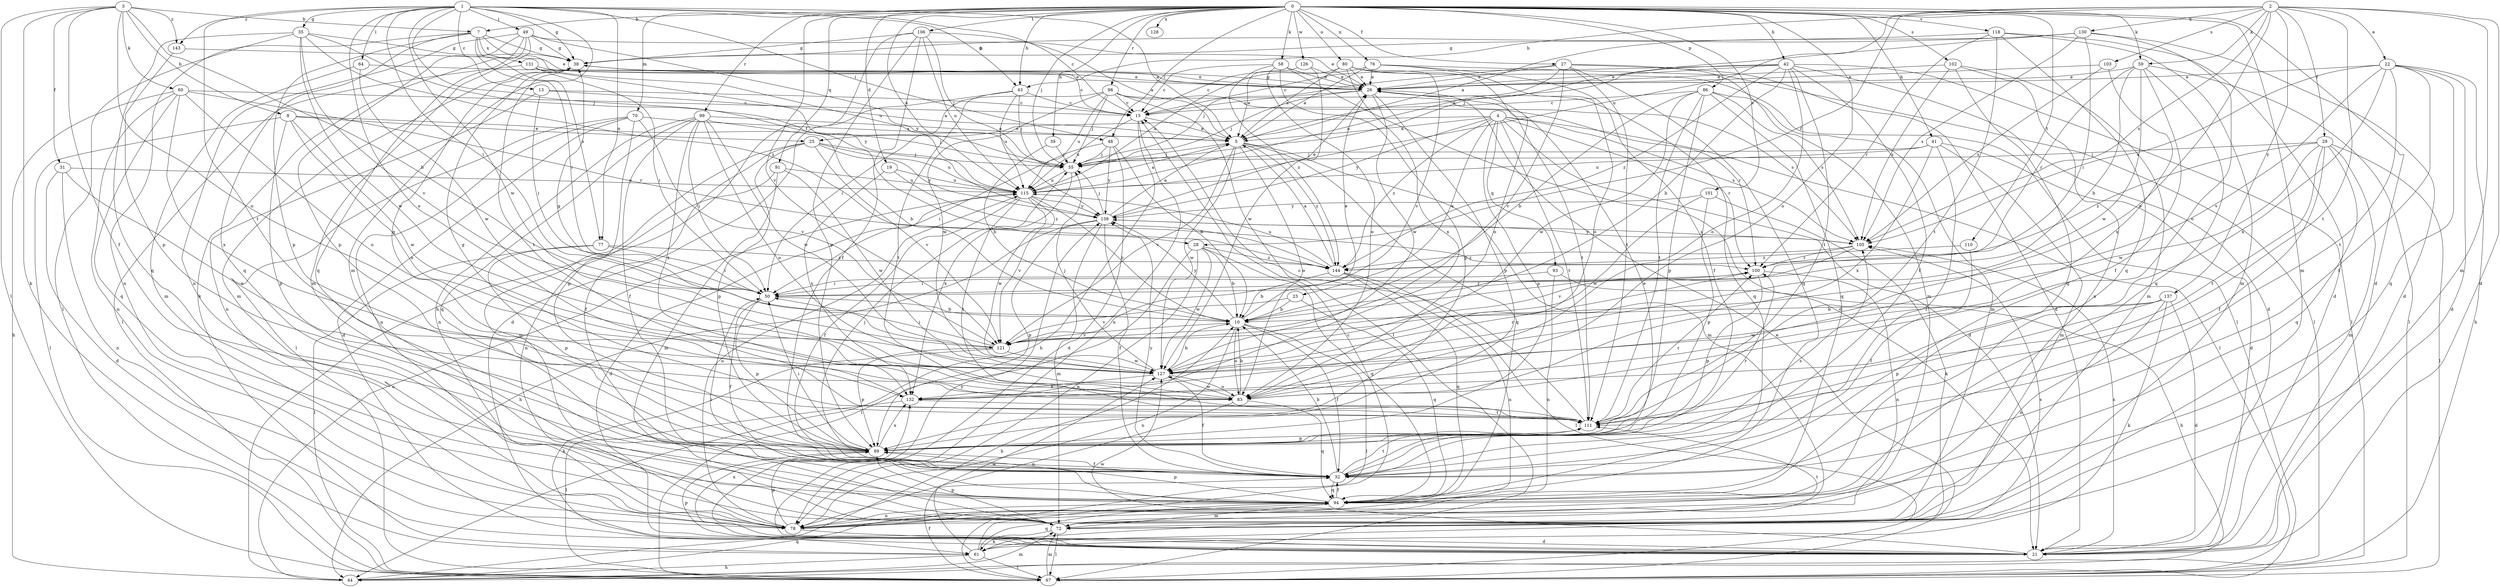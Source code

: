 strict digraph  {
0;
1;
2;
3;
4;
5;
7;
8;
10;
13;
15;
19;
21;
22;
23;
25;
26;
27;
28;
29;
31;
32;
35;
38;
39;
41;
42;
43;
44;
48;
49;
50;
55;
58;
59;
60;
61;
64;
67;
70;
72;
76;
77;
78;
80;
83;
86;
89;
91;
93;
94;
98;
99;
100;
101;
102;
103;
105;
106;
110;
111;
115;
118;
121;
126;
127;
128;
130;
131;
132;
137;
138;
143;
144;
0 -> 7  [label=b];
0 -> 19  [label=d];
0 -> 21  [label=d];
0 -> 27  [label=f];
0 -> 39  [label=h];
0 -> 41  [label=h];
0 -> 42  [label=h];
0 -> 43  [label=h];
0 -> 48  [label=i];
0 -> 55  [label=j];
0 -> 58  [label=k];
0 -> 59  [label=k];
0 -> 70  [label=m];
0 -> 72  [label=m];
0 -> 76  [label=n];
0 -> 80  [label=o];
0 -> 83  [label=o];
0 -> 86  [label=p];
0 -> 91  [label=q];
0 -> 98  [label=r];
0 -> 99  [label=r];
0 -> 101  [label=s];
0 -> 102  [label=s];
0 -> 106  [label=t];
0 -> 110  [label=t];
0 -> 115  [label=u];
0 -> 118  [label=v];
0 -> 121  [label=v];
0 -> 126  [label=w];
0 -> 128  [label=x];
1 -> 5  [label=a];
1 -> 13  [label=c];
1 -> 15  [label=c];
1 -> 28  [label=f];
1 -> 35  [label=g];
1 -> 38  [label=g];
1 -> 43  [label=h];
1 -> 48  [label=i];
1 -> 49  [label=i];
1 -> 50  [label=i];
1 -> 64  [label=l];
1 -> 72  [label=m];
1 -> 77  [label=n];
1 -> 83  [label=o];
1 -> 111  [label=t];
1 -> 127  [label=w];
1 -> 143  [label=z];
2 -> 21  [label=d];
2 -> 22  [label=e];
2 -> 28  [label=f];
2 -> 29  [label=f];
2 -> 43  [label=h];
2 -> 59  [label=k];
2 -> 72  [label=m];
2 -> 83  [label=o];
2 -> 103  [label=s];
2 -> 105  [label=s];
2 -> 111  [label=t];
2 -> 115  [label=u];
2 -> 130  [label=x];
2 -> 137  [label=y];
3 -> 7  [label=b];
3 -> 8  [label=b];
3 -> 10  [label=b];
3 -> 31  [label=f];
3 -> 32  [label=f];
3 -> 60  [label=k];
3 -> 61  [label=k];
3 -> 67  [label=l];
3 -> 83  [label=o];
3 -> 143  [label=z];
4 -> 5  [label=a];
4 -> 21  [label=d];
4 -> 23  [label=e];
4 -> 25  [label=e];
4 -> 67  [label=l];
4 -> 89  [label=p];
4 -> 93  [label=q];
4 -> 100  [label=r];
4 -> 105  [label=s];
4 -> 111  [label=t];
4 -> 138  [label=y];
4 -> 144  [label=z];
5 -> 55  [label=j];
5 -> 72  [label=m];
5 -> 83  [label=o];
5 -> 94  [label=q];
5 -> 121  [label=v];
5 -> 127  [label=w];
5 -> 144  [label=z];
7 -> 38  [label=g];
7 -> 50  [label=i];
7 -> 77  [label=n];
7 -> 78  [label=n];
7 -> 89  [label=p];
7 -> 94  [label=q];
7 -> 115  [label=u];
7 -> 131  [label=x];
8 -> 25  [label=e];
8 -> 55  [label=j];
8 -> 67  [label=l];
8 -> 83  [label=o];
8 -> 89  [label=p];
8 -> 127  [label=w];
10 -> 26  [label=e];
10 -> 32  [label=f];
10 -> 67  [label=l];
10 -> 78  [label=n];
10 -> 83  [label=o];
10 -> 121  [label=v];
10 -> 138  [label=y];
13 -> 5  [label=a];
13 -> 15  [label=c];
13 -> 50  [label=i];
13 -> 78  [label=n];
15 -> 5  [label=a];
15 -> 44  [label=h];
15 -> 78  [label=n];
15 -> 115  [label=u];
19 -> 115  [label=u];
19 -> 132  [label=x];
19 -> 144  [label=z];
21 -> 89  [label=p];
21 -> 105  [label=s];
21 -> 127  [label=w];
21 -> 132  [label=x];
21 -> 138  [label=y];
22 -> 21  [label=d];
22 -> 26  [label=e];
22 -> 32  [label=f];
22 -> 44  [label=h];
22 -> 94  [label=q];
22 -> 105  [label=s];
22 -> 111  [label=t];
22 -> 121  [label=v];
22 -> 132  [label=x];
23 -> 10  [label=b];
23 -> 94  [label=q];
23 -> 121  [label=v];
25 -> 32  [label=f];
25 -> 55  [label=j];
25 -> 72  [label=m];
25 -> 89  [label=p];
25 -> 115  [label=u];
25 -> 121  [label=v];
25 -> 138  [label=y];
26 -> 15  [label=c];
26 -> 38  [label=g];
26 -> 55  [label=j];
26 -> 89  [label=p];
26 -> 94  [label=q];
26 -> 111  [label=t];
26 -> 127  [label=w];
27 -> 21  [label=d];
27 -> 26  [label=e];
27 -> 55  [label=j];
27 -> 72  [label=m];
27 -> 94  [label=q];
27 -> 111  [label=t];
27 -> 115  [label=u];
27 -> 121  [label=v];
28 -> 10  [label=b];
28 -> 67  [label=l];
28 -> 78  [label=n];
28 -> 94  [label=q];
28 -> 127  [label=w];
28 -> 144  [label=z];
29 -> 32  [label=f];
29 -> 55  [label=j];
29 -> 67  [label=l];
29 -> 72  [label=m];
29 -> 94  [label=q];
29 -> 111  [label=t];
29 -> 127  [label=w];
29 -> 144  [label=z];
31 -> 21  [label=d];
31 -> 78  [label=n];
31 -> 83  [label=o];
31 -> 115  [label=u];
32 -> 10  [label=b];
32 -> 26  [label=e];
32 -> 55  [label=j];
32 -> 94  [label=q];
32 -> 105  [label=s];
32 -> 111  [label=t];
32 -> 138  [label=y];
35 -> 38  [label=g];
35 -> 55  [label=j];
35 -> 67  [label=l];
35 -> 94  [label=q];
35 -> 121  [label=v];
35 -> 127  [label=w];
35 -> 144  [label=z];
38 -> 26  [label=e];
38 -> 72  [label=m];
38 -> 111  [label=t];
39 -> 10  [label=b];
39 -> 55  [label=j];
41 -> 21  [label=d];
41 -> 32  [label=f];
41 -> 55  [label=j];
41 -> 72  [label=m];
41 -> 115  [label=u];
41 -> 132  [label=x];
42 -> 5  [label=a];
42 -> 10  [label=b];
42 -> 15  [label=c];
42 -> 21  [label=d];
42 -> 26  [label=e];
42 -> 32  [label=f];
42 -> 67  [label=l];
42 -> 83  [label=o];
42 -> 111  [label=t];
42 -> 144  [label=z];
43 -> 15  [label=c];
43 -> 21  [label=d];
43 -> 55  [label=j];
43 -> 111  [label=t];
43 -> 115  [label=u];
44 -> 10  [label=b];
44 -> 72  [label=m];
44 -> 94  [label=q];
44 -> 115  [label=u];
48 -> 10  [label=b];
48 -> 21  [label=d];
48 -> 50  [label=i];
48 -> 55  [label=j];
48 -> 138  [label=y];
49 -> 26  [label=e];
49 -> 38  [label=g];
49 -> 61  [label=k];
49 -> 72  [label=m];
49 -> 78  [label=n];
49 -> 89  [label=p];
49 -> 94  [label=q];
49 -> 138  [label=y];
50 -> 10  [label=b];
50 -> 32  [label=f];
50 -> 89  [label=p];
50 -> 100  [label=r];
55 -> 115  [label=u];
55 -> 132  [label=x];
58 -> 15  [label=c];
58 -> 21  [label=d];
58 -> 26  [label=e];
58 -> 83  [label=o];
58 -> 89  [label=p];
58 -> 144  [label=z];
59 -> 10  [label=b];
59 -> 26  [label=e];
59 -> 32  [label=f];
59 -> 67  [label=l];
59 -> 94  [label=q];
59 -> 100  [label=r];
59 -> 127  [label=w];
60 -> 15  [label=c];
60 -> 44  [label=h];
60 -> 78  [label=n];
60 -> 83  [label=o];
60 -> 94  [label=q];
60 -> 100  [label=r];
60 -> 132  [label=x];
61 -> 15  [label=c];
61 -> 44  [label=h];
61 -> 67  [label=l];
61 -> 94  [label=q];
61 -> 105  [label=s];
61 -> 127  [label=w];
64 -> 26  [label=e];
64 -> 72  [label=m];
64 -> 127  [label=w];
67 -> 26  [label=e];
67 -> 32  [label=f];
67 -> 72  [label=m];
70 -> 5  [label=a];
70 -> 21  [label=d];
70 -> 67  [label=l];
70 -> 78  [label=n];
70 -> 89  [label=p];
70 -> 121  [label=v];
72 -> 61  [label=k];
72 -> 67  [label=l];
72 -> 89  [label=p];
76 -> 5  [label=a];
76 -> 15  [label=c];
76 -> 26  [label=e];
76 -> 32  [label=f];
76 -> 67  [label=l];
76 -> 83  [label=o];
77 -> 50  [label=i];
77 -> 67  [label=l];
77 -> 89  [label=p];
77 -> 144  [label=z];
78 -> 21  [label=d];
78 -> 89  [label=p];
78 -> 111  [label=t];
78 -> 115  [label=u];
80 -> 5  [label=a];
80 -> 26  [label=e];
80 -> 67  [label=l];
80 -> 83  [label=o];
80 -> 115  [label=u];
80 -> 121  [label=v];
80 -> 132  [label=x];
83 -> 10  [label=b];
83 -> 78  [label=n];
83 -> 94  [label=q];
83 -> 127  [label=w];
86 -> 10  [label=b];
86 -> 15  [label=c];
86 -> 72  [label=m];
86 -> 89  [label=p];
86 -> 94  [label=q];
86 -> 105  [label=s];
86 -> 111  [label=t];
86 -> 127  [label=w];
89 -> 32  [label=f];
89 -> 50  [label=i];
89 -> 100  [label=r];
89 -> 132  [label=x];
91 -> 72  [label=m];
91 -> 78  [label=n];
91 -> 115  [label=u];
91 -> 127  [label=w];
93 -> 44  [label=h];
93 -> 50  [label=i];
93 -> 78  [label=n];
94 -> 32  [label=f];
94 -> 50  [label=i];
94 -> 72  [label=m];
94 -> 78  [label=n];
94 -> 89  [label=p];
98 -> 15  [label=c];
98 -> 50  [label=i];
98 -> 55  [label=j];
98 -> 67  [label=l];
98 -> 100  [label=r];
98 -> 105  [label=s];
98 -> 115  [label=u];
98 -> 127  [label=w];
99 -> 5  [label=a];
99 -> 10  [label=b];
99 -> 32  [label=f];
99 -> 50  [label=i];
99 -> 78  [label=n];
99 -> 83  [label=o];
99 -> 94  [label=q];
99 -> 127  [label=w];
99 -> 132  [label=x];
100 -> 50  [label=i];
100 -> 78  [label=n];
100 -> 89  [label=p];
101 -> 61  [label=k];
101 -> 89  [label=p];
101 -> 127  [label=w];
101 -> 138  [label=y];
102 -> 26  [label=e];
102 -> 72  [label=m];
102 -> 78  [label=n];
102 -> 94  [label=q];
102 -> 105  [label=s];
103 -> 26  [label=e];
103 -> 105  [label=s];
103 -> 132  [label=x];
105 -> 100  [label=r];
105 -> 121  [label=v];
105 -> 138  [label=y];
105 -> 144  [label=z];
106 -> 5  [label=a];
106 -> 32  [label=f];
106 -> 38  [label=g];
106 -> 44  [label=h];
106 -> 55  [label=j];
106 -> 89  [label=p];
106 -> 115  [label=u];
110 -> 32  [label=f];
110 -> 144  [label=z];
111 -> 15  [label=c];
111 -> 38  [label=g];
111 -> 89  [label=p];
111 -> 100  [label=r];
115 -> 5  [label=a];
115 -> 10  [label=b];
115 -> 21  [label=d];
115 -> 32  [label=f];
115 -> 111  [label=t];
115 -> 121  [label=v];
115 -> 127  [label=w];
115 -> 138  [label=y];
118 -> 21  [label=d];
118 -> 38  [label=g];
118 -> 72  [label=m];
118 -> 94  [label=q];
118 -> 100  [label=r];
118 -> 111  [label=t];
121 -> 38  [label=g];
121 -> 50  [label=i];
121 -> 61  [label=k];
121 -> 89  [label=p];
121 -> 127  [label=w];
126 -> 5  [label=a];
126 -> 26  [label=e];
126 -> 127  [label=w];
127 -> 10  [label=b];
127 -> 32  [label=f];
127 -> 55  [label=j];
127 -> 83  [label=o];
127 -> 100  [label=r];
127 -> 132  [label=x];
130 -> 5  [label=a];
130 -> 21  [label=d];
130 -> 38  [label=g];
130 -> 50  [label=i];
130 -> 55  [label=j];
130 -> 83  [label=o];
130 -> 105  [label=s];
131 -> 15  [label=c];
131 -> 26  [label=e];
131 -> 50  [label=i];
131 -> 67  [label=l];
131 -> 138  [label=y];
132 -> 38  [label=g];
132 -> 67  [label=l];
132 -> 111  [label=t];
137 -> 10  [label=b];
137 -> 21  [label=d];
137 -> 61  [label=k];
137 -> 78  [label=n];
137 -> 89  [label=p];
137 -> 127  [label=w];
138 -> 5  [label=a];
138 -> 26  [label=e];
138 -> 32  [label=f];
138 -> 44  [label=h];
138 -> 55  [label=j];
138 -> 72  [label=m];
138 -> 89  [label=p];
138 -> 105  [label=s];
143 -> 26  [label=e];
143 -> 89  [label=p];
144 -> 5  [label=a];
144 -> 10  [label=b];
144 -> 67  [label=l];
144 -> 78  [label=n];
144 -> 94  [label=q];
144 -> 115  [label=u];
}
